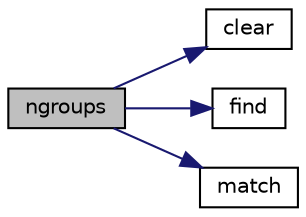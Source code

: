 digraph "ngroups"
{
  bgcolor="transparent";
  edge [fontname="Helvetica",fontsize="10",labelfontname="Helvetica",labelfontsize="10"];
  node [fontname="Helvetica",fontsize="10",shape=record];
  rankdir="LR";
  Node1 [label="ngroups",height=0.2,width=0.4,color="black", fillcolor="grey75", style="filled", fontcolor="black"];
  Node1 -> Node2 [color="midnightblue",fontsize="10",style="solid",fontname="Helvetica"];
  Node2 [label="clear",height=0.2,width=0.4,color="black",URL="$a02164.html#a1b56f955eb2c7ee75c48ab3e7bc3d659",tooltip="Release precompiled expression. "];
  Node1 -> Node3 [color="midnightblue",fontsize="10",style="solid",fontname="Helvetica"];
  Node3 [label="find",height=0.2,width=0.4,color="black",URL="$a02164.html#a75c09a8ec43e50276688956880133df6",tooltip="Find position within string. "];
  Node1 -> Node4 [color="midnightblue",fontsize="10",style="solid",fontname="Helvetica"];
  Node4 [label="match",height=0.2,width=0.4,color="black",URL="$a02164.html#a31c4cbedd80dab47bab195a55a7eae6f",tooltip="Return true if it matches the entire string. "];
}

